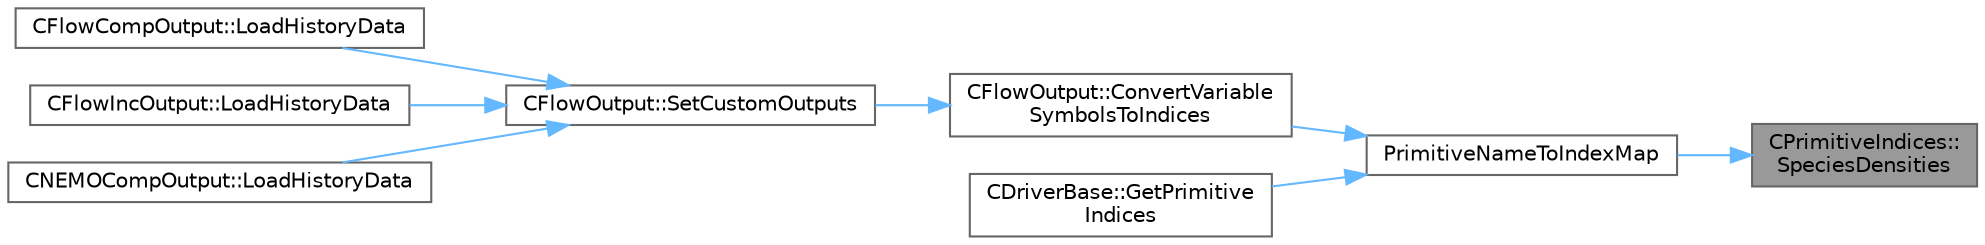 digraph "CPrimitiveIndices::SpeciesDensities"
{
 // LATEX_PDF_SIZE
  bgcolor="transparent";
  edge [fontname=Helvetica,fontsize=10,labelfontname=Helvetica,labelfontsize=10];
  node [fontname=Helvetica,fontsize=10,shape=box,height=0.2,width=0.4];
  rankdir="RL";
  Node1 [id="Node000001",label="CPrimitiveIndices::\lSpeciesDensities",height=0.2,width=0.4,color="gray40", fillcolor="grey60", style="filled", fontcolor="black",tooltip=" "];
  Node1 -> Node2 [id="edge1_Node000001_Node000002",dir="back",color="steelblue1",style="solid",tooltip=" "];
  Node2 [id="Node000002",label="PrimitiveNameToIndexMap",height=0.2,width=0.4,color="grey40", fillcolor="white", style="filled",URL="$CPrimitiveIndices_8hpp.html#af9a6731bdceb3b22f8c7227cdd195acc",tooltip="Maps primitive variable names to their indices based on a CPrimitiveIndices object."];
  Node2 -> Node3 [id="edge2_Node000002_Node000003",dir="back",color="steelblue1",style="solid",tooltip=" "];
  Node3 [id="Node000003",label="CFlowOutput::ConvertVariable\lSymbolsToIndices",height=0.2,width=0.4,color="grey40", fillcolor="white", style="filled",URL="$classCFlowOutput.html#ae38cc29acf082f5efc60daeaf65d522a",tooltip="Helper for custom outputs, converts variable names to indices and pointers which are then used to eva..."];
  Node3 -> Node4 [id="edge3_Node000003_Node000004",dir="back",color="steelblue1",style="solid",tooltip=" "];
  Node4 [id="Node000004",label="CFlowOutput::SetCustomOutputs",height=0.2,width=0.4,color="grey40", fillcolor="white", style="filled",URL="$classCFlowOutput.html#a2f101e402b711b0692b1aa82e018e7c1",tooltip="Compute the custom outputs."];
  Node4 -> Node5 [id="edge4_Node000004_Node000005",dir="back",color="steelblue1",style="solid",tooltip=" "];
  Node5 [id="Node000005",label="CFlowCompOutput::LoadHistoryData",height=0.2,width=0.4,color="grey40", fillcolor="white", style="filled",URL="$classCFlowCompOutput.html#a393cb19a691990ee6e88f844eccc79ed",tooltip="Load the history output field values."];
  Node4 -> Node6 [id="edge5_Node000004_Node000006",dir="back",color="steelblue1",style="solid",tooltip=" "];
  Node6 [id="Node000006",label="CFlowIncOutput::LoadHistoryData",height=0.2,width=0.4,color="grey40", fillcolor="white", style="filled",URL="$classCFlowIncOutput.html#a466112efa2e3a89cdd2456701a0480b5",tooltip="Load the history output field values."];
  Node4 -> Node7 [id="edge6_Node000004_Node000007",dir="back",color="steelblue1",style="solid",tooltip=" "];
  Node7 [id="Node000007",label="CNEMOCompOutput::LoadHistoryData",height=0.2,width=0.4,color="grey40", fillcolor="white", style="filled",URL="$classCNEMOCompOutput.html#a7a9f1a32fe55e6a967a27eb38408ec99",tooltip="Load the history output field values."];
  Node2 -> Node8 [id="edge7_Node000002_Node000008",dir="back",color="steelblue1",style="solid",tooltip=" "];
  Node8 [id="Node000008",label="CDriverBase::GetPrimitive\lIndices",height=0.2,width=0.4,color="grey40", fillcolor="white", style="filled",URL="$group__PySU2.html#ga71c3c1c13dd00f0079d4f9c3e520e373",tooltip="Get the flow solver primitive variable names with their associated indices. These correspond to the c..."];
}
